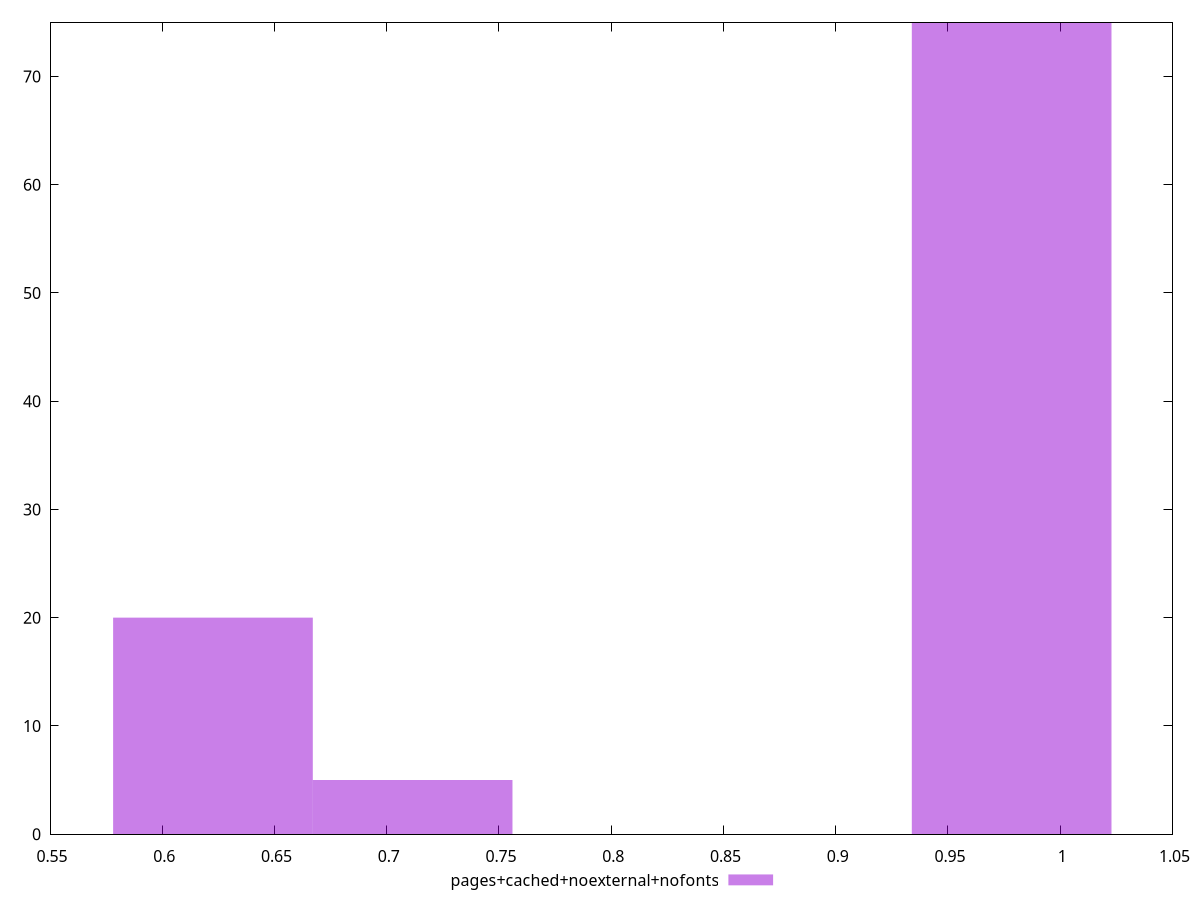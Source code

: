$_pagesCachedNoexternalNofonts <<EOF
0.9783515566697945 75
0.7115284048507596 5
0.6225873542444147 20
EOF
set key outside below
set terminal pngcairo
set output "report_00006_2020-11-02T20-21-41.718Z/render-blocking-resources/pages+cached+noexternal+nofonts//hist.png"
set yrange [0:75]
set boxwidth 0.08894105060634495
set style fill transparent solid 0.5 noborder
plot $_pagesCachedNoexternalNofonts title "pages+cached+noexternal+nofonts" with boxes ,